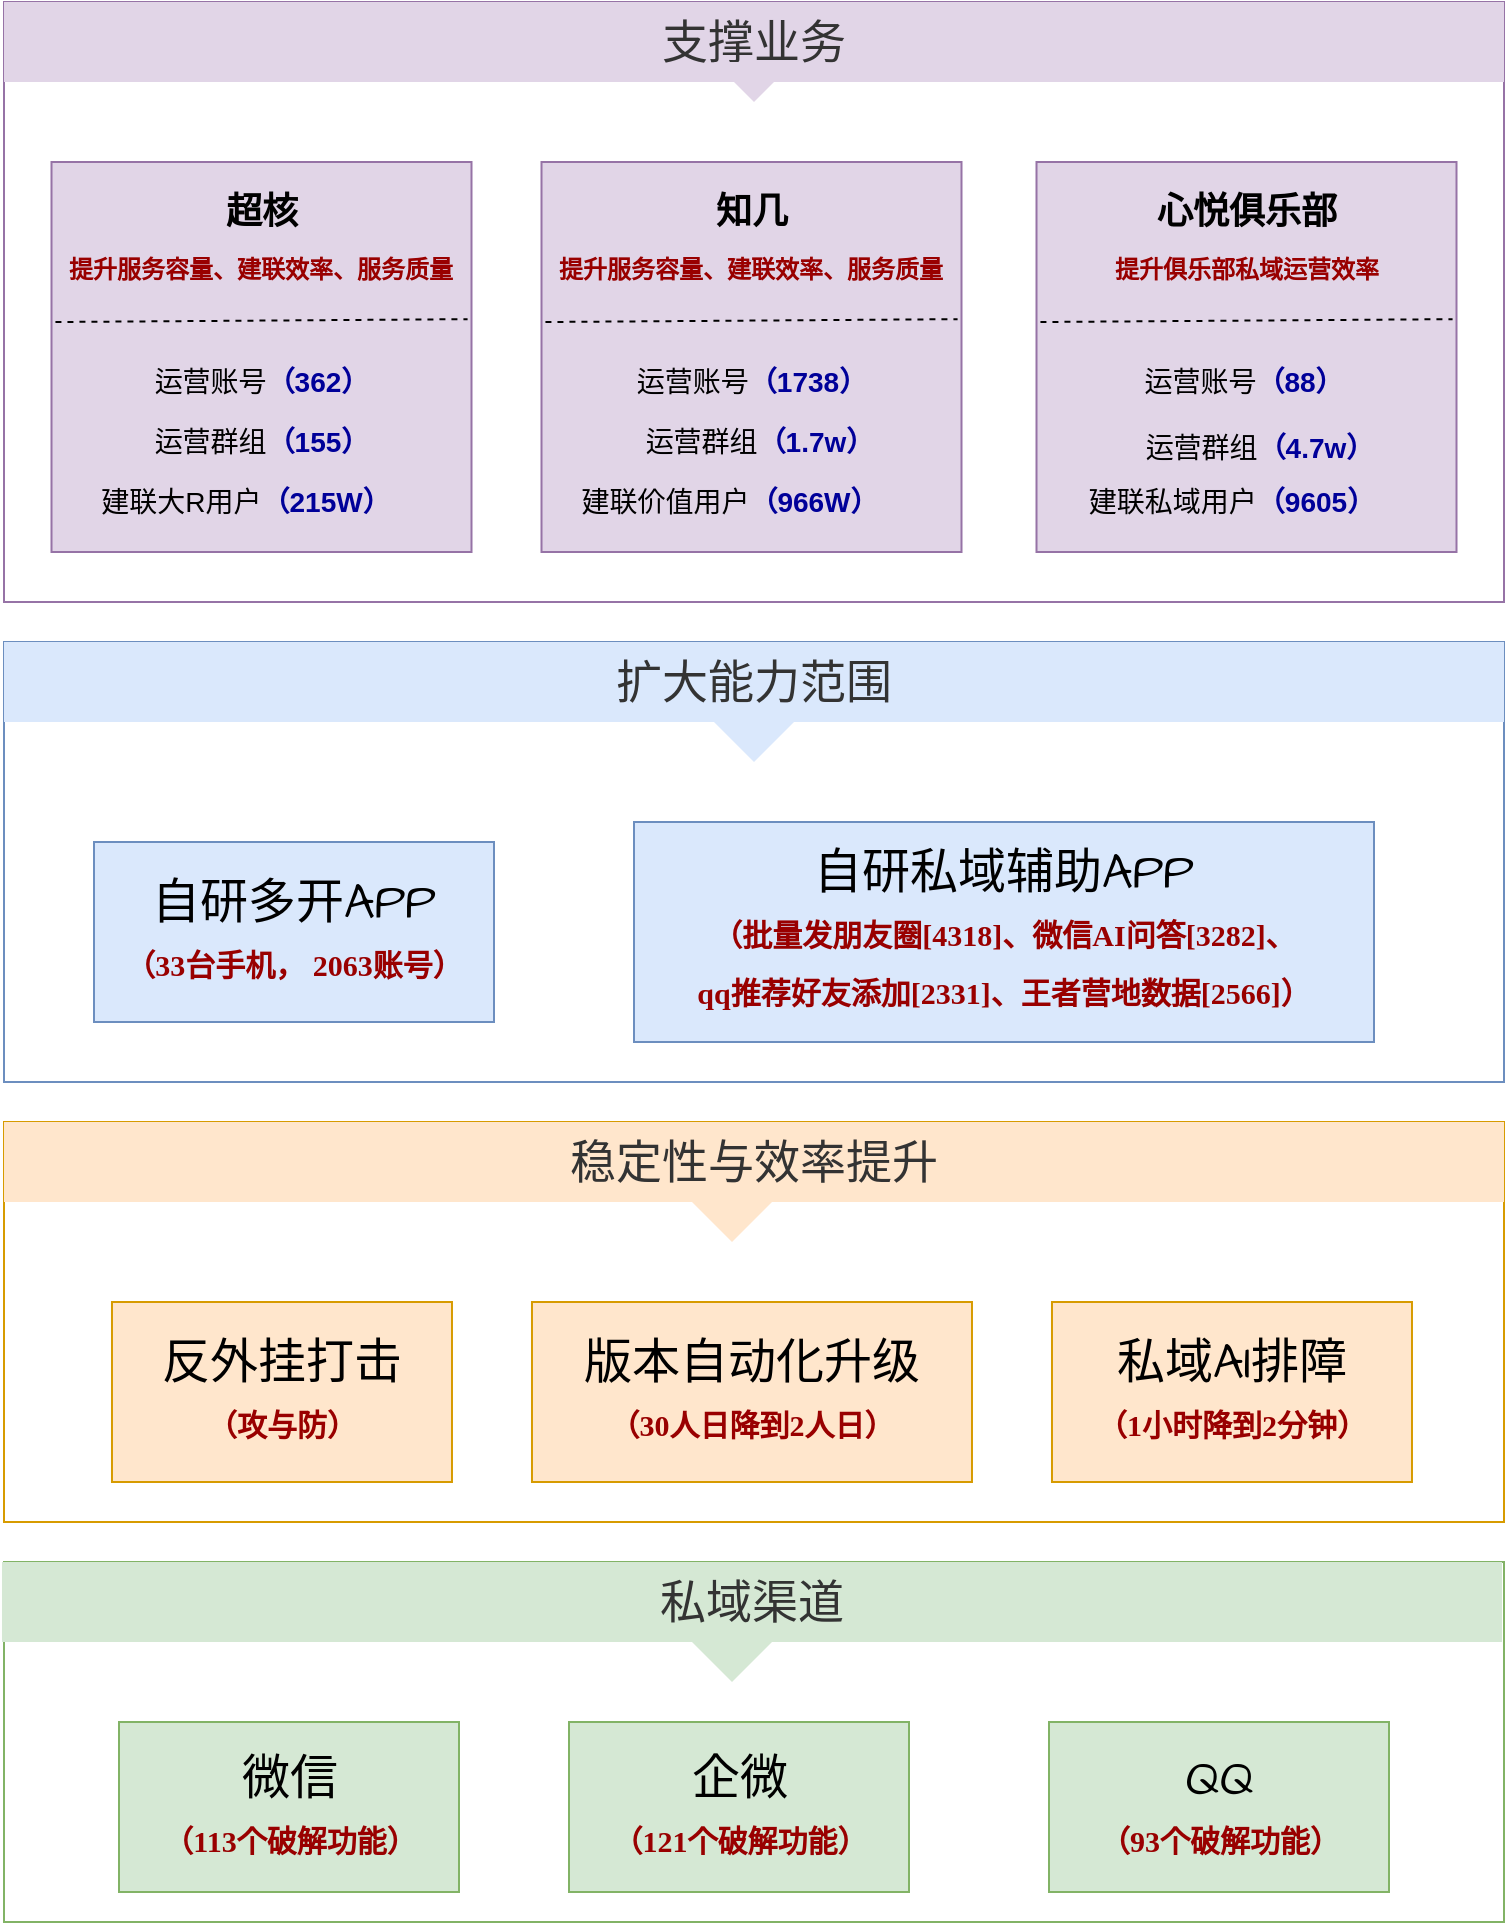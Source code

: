 <mxfile version="27.2.0">
  <diagram name="第 1 页" id="db-pMTe5nH4QFg-SLGSs">
    <mxGraphModel dx="1234" dy="1939" grid="1" gridSize="10" guides="1" tooltips="1" connect="1" arrows="1" fold="1" page="1" pageScale="1" pageWidth="827" pageHeight="1169" math="0" shadow="0">
      <root>
        <mxCell id="0" />
        <mxCell id="1" parent="0" />
        <mxCell id="Lz09PXeNm3lCibMd2Dtf-2" value="" style="rounded=0;whiteSpace=wrap;html=1;hachureGap=4;strokeColor=#82b366;align=center;verticalAlign=middle;fontFamily=Architects Daughter;fontSource=https%3A%2F%2Ffonts.googleapis.com%2Fcss%3Ffamily%3DArchitects%2BDaughter;fontSize=12;fillColor=none;" parent="1" vertex="1">
          <mxGeometry x="10" y="320" width="750" height="180" as="geometry" />
        </mxCell>
        <mxCell id="Lz09PXeNm3lCibMd2Dtf-4" value="微信&lt;br&gt;&lt;b style=&quot;color: rgb(153, 0, 0); font-family: Verdana; font-size: 15px;&quot;&gt;（113个破解功能）&lt;/b&gt;" style="rounded=0;whiteSpace=wrap;html=1;hachureGap=4;strokeColor=#82b366;align=center;verticalAlign=middle;fontFamily=Architects Daughter;fontSource=https%3A%2F%2Ffonts.googleapis.com%2Fcss%3Ffamily%3DArchitects%2BDaughter;fontSize=24;fillColor=#d5e8d4;" parent="1" vertex="1">
          <mxGeometry x="67.5" y="400" width="170" height="85" as="geometry" />
        </mxCell>
        <mxCell id="Lz09PXeNm3lCibMd2Dtf-10" value="" style="rounded=0;whiteSpace=wrap;html=1;hachureGap=4;strokeColor=#d79b00;align=center;verticalAlign=middle;fontFamily=Architects Daughter;fontSource=https%3A%2F%2Ffonts.googleapis.com%2Fcss%3Ffamily%3DArchitects%2BDaughter;fontSize=12;fillColor=none;" parent="1" vertex="1">
          <mxGeometry x="10" y="100" width="750" height="200" as="geometry" />
        </mxCell>
        <mxCell id="Lz09PXeNm3lCibMd2Dtf-11" value="反外挂打击&lt;div&gt;&lt;font face=&quot;Verdana&quot; style=&quot;font-size: 15px; color: rgb(153, 0, 0);&quot;&gt;&lt;b&gt;（攻与防）&lt;/b&gt;&lt;/font&gt;&lt;/div&gt;" style="rounded=0;whiteSpace=wrap;html=1;hachureGap=4;strokeColor=#d79b00;align=center;verticalAlign=middle;fontFamily=Architects Daughter;fontSource=https%3A%2F%2Ffonts.googleapis.com%2Fcss%3Ffamily%3DArchitects%2BDaughter;fontSize=24;fillColor=#ffe6cc;" parent="1" vertex="1">
          <mxGeometry x="63.99" y="190" width="170" height="90" as="geometry" />
        </mxCell>
        <mxCell id="Lz09PXeNm3lCibMd2Dtf-13" value="版本自动化升级&lt;div&gt;&lt;font face=&quot;Verdana&quot; style=&quot;font-size: 15px; color: rgb(153, 0, 0);&quot;&gt;&lt;b&gt;（30人日降到2人日）&lt;/b&gt;&lt;/font&gt;&lt;/div&gt;" style="rounded=0;whiteSpace=wrap;html=1;hachureGap=4;strokeColor=#d79b00;align=center;verticalAlign=middle;fontFamily=Architects Daughter;fontSource=https%3A%2F%2Ffonts.googleapis.com%2Fcss%3Ffamily%3DArchitects%2BDaughter;fontSize=24;fillColor=#ffe6cc;" parent="1" vertex="1">
          <mxGeometry x="273.99" y="190" width="220" height="90" as="geometry" />
        </mxCell>
        <mxCell id="Lz09PXeNm3lCibMd2Dtf-14" value="私域AI排障&lt;br&gt;&lt;div&gt;&lt;font face=&quot;Verdana&quot; style=&quot;font-size: 15px; color: rgb(153, 0, 0);&quot;&gt;&lt;b&gt;（1小时降到2分钟）&lt;/b&gt;&lt;/font&gt;&lt;/div&gt;" style="rounded=0;whiteSpace=wrap;html=1;hachureGap=4;strokeColor=#d79b00;align=center;verticalAlign=middle;fontFamily=Architects Daughter;fontSource=https%3A%2F%2Ffonts.googleapis.com%2Fcss%3Ffamily%3DArchitects%2BDaughter;fontSize=24;fillColor=#ffe6cc;" parent="1" vertex="1">
          <mxGeometry x="533.99" y="190" width="180" height="90" as="geometry" />
        </mxCell>
        <mxCell id="Lz09PXeNm3lCibMd2Dtf-16" value="企微&lt;br&gt;&lt;b style=&quot;color: rgb(153, 0, 0); font-family: Verdana; font-size: 15px;&quot;&gt;（121个破解功能）&lt;/b&gt;" style="rounded=0;whiteSpace=wrap;html=1;hachureGap=4;strokeColor=#82b366;align=center;verticalAlign=middle;fontFamily=Architects Daughter;fontSource=https%3A%2F%2Ffonts.googleapis.com%2Fcss%3Ffamily%3DArchitects%2BDaughter;fontSize=24;fillColor=#d5e8d4;" parent="1" vertex="1">
          <mxGeometry x="292.5" y="400" width="170" height="85" as="geometry" />
        </mxCell>
        <mxCell id="Lz09PXeNm3lCibMd2Dtf-17" value="QQ&lt;br&gt;&lt;b style=&quot;color: rgb(153, 0, 0); font-family: Verdana; font-size: 15px;&quot;&gt;（93个破解功能）&lt;/b&gt;" style="rounded=0;whiteSpace=wrap;html=1;hachureGap=4;strokeColor=#82b366;align=center;verticalAlign=middle;fontFamily=Architects Daughter;fontSource=https%3A%2F%2Ffonts.googleapis.com%2Fcss%3Ffamily%3DArchitects%2BDaughter;fontSize=24;fillColor=#d5e8d4;" parent="1" vertex="1">
          <mxGeometry x="532.5" y="400" width="170" height="85" as="geometry" />
        </mxCell>
        <mxCell id="iWFc-1cAknwyF5nsxrdl-2" value="" style="rounded=0;whiteSpace=wrap;html=1;hachureGap=4;strokeColor=#6c8ebf;align=center;verticalAlign=middle;fontFamily=Architects Daughter;fontSource=https%3A%2F%2Ffonts.googleapis.com%2Fcss%3Ffamily%3DArchitects%2BDaughter;fontSize=12;fillColor=default;" vertex="1" parent="1">
          <mxGeometry x="10" y="-140" width="750" height="220" as="geometry" />
        </mxCell>
        <mxCell id="iWFc-1cAknwyF5nsxrdl-3" value="自研多开APP&lt;br&gt;&lt;div&gt;&lt;font face=&quot;Verdana&quot; style=&quot;font-size: 15px; color: rgb(153, 0, 0);&quot;&gt;&lt;b&gt;（33台手机， 2063账号）&lt;/b&gt;&lt;/font&gt;&lt;/div&gt;" style="rounded=0;whiteSpace=wrap;html=1;hachureGap=4;strokeColor=#6c8ebf;align=center;verticalAlign=middle;fontFamily=Architects Daughter;fontSource=https%3A%2F%2Ffonts.googleapis.com%2Fcss%3Ffamily%3DArchitects%2BDaughter;fontSize=24;fillColor=#dae8fc;" vertex="1" parent="1">
          <mxGeometry x="55.0" y="-40" width="200" height="90" as="geometry" />
        </mxCell>
        <mxCell id="iWFc-1cAknwyF5nsxrdl-4" value="自研私域辅助APP&lt;br&gt;&lt;div&gt;&lt;font face=&quot;Verdana&quot; style=&quot;font-size: 15px; color: rgb(153, 0, 0);&quot;&gt;&lt;b&gt;（批量发朋友圈[4318]、微信AI问答[3282]、&lt;br&gt;qq推荐好友添加[2331]、王者营地数据[2566]）&lt;/b&gt;&lt;/font&gt;&lt;/div&gt;" style="rounded=0;whiteSpace=wrap;html=1;hachureGap=4;strokeColor=#6c8ebf;align=center;verticalAlign=middle;fontFamily=Architects Daughter;fontSource=https%3A%2F%2Ffonts.googleapis.com%2Fcss%3Ffamily%3DArchitects%2BDaughter;fontSize=24;fillColor=#dae8fc;" vertex="1" parent="1">
          <mxGeometry x="325" y="-50" width="370" height="110" as="geometry" />
        </mxCell>
        <mxCell id="iWFc-1cAknwyF5nsxrdl-7" value="" style="rounded=0;whiteSpace=wrap;html=1;hachureGap=4;strokeColor=#9673a6;align=center;verticalAlign=middle;fontFamily=Architects Daughter;fontSource=https%3A%2F%2Ffonts.googleapis.com%2Fcss%3Ffamily%3DArchitects%2BDaughter;fontSize=12;fillColor=none;strokeWidth=1;" vertex="1" parent="1">
          <mxGeometry x="10" y="-460" width="750" height="300" as="geometry" />
        </mxCell>
        <mxCell id="iWFc-1cAknwyF5nsxrdl-9" value="&lt;br&gt;&lt;div&gt;&lt;br&gt;&lt;/div&gt;" style="rounded=0;whiteSpace=wrap;html=1;hachureGap=4;strokeColor=#9673a6;align=center;verticalAlign=middle;fontFamily=Architects Daughter;fontSource=https%3A%2F%2Ffonts.googleapis.com%2Fcss%3Ffamily%3DArchitects%2BDaughter;fontSize=24;fillColor=#e1d5e7;" vertex="1" parent="1">
          <mxGeometry x="33.75" y="-380" width="210" height="195" as="geometry" />
        </mxCell>
        <mxCell id="iWFc-1cAknwyF5nsxrdl-10" value="超核" style="text;html=1;align=center;verticalAlign=middle;whiteSpace=wrap;rounded=0;fontFamily=Helvetica;fontSize=18;fontStyle=1" vertex="1" parent="1">
          <mxGeometry x="108.75" y="-370" width="60" height="30" as="geometry" />
        </mxCell>
        <mxCell id="iWFc-1cAknwyF5nsxrdl-11" value="提升服务容量、建联效率、服务质量" style="text;html=1;align=center;verticalAlign=middle;whiteSpace=wrap;rounded=0;fontFamily=Architects Daughter;fontSource=https%3A%2F%2Ffonts.googleapis.com%2Fcss%3Ffamily%3DArchitects%2BDaughter;fontStyle=1;fontColor=#990000;" vertex="1" parent="1">
          <mxGeometry x="31.25" y="-340" width="215" height="30" as="geometry" />
        </mxCell>
        <mxCell id="iWFc-1cAknwyF5nsxrdl-12" value="" style="endArrow=none;html=1;rounded=0;hachureGap=4;fontFamily=Architects Daughter;fontSource=https%3A%2F%2Ffonts.googleapis.com%2Fcss%3Ffamily%3DArchitects%2BDaughter;dashed=1;entryX=1.017;entryY=0.449;entryDx=0;entryDy=0;entryPerimeter=0;" edge="1" parent="1">
          <mxGeometry width="50" height="50" relative="1" as="geometry">
            <mxPoint x="35.72" y="-300" as="sourcePoint" />
            <mxPoint x="241.79" y="-301.425" as="targetPoint" />
          </mxGeometry>
        </mxCell>
        <mxCell id="iWFc-1cAknwyF5nsxrdl-24" value="运营账号&lt;font style=&quot;color: rgb(0, 0, 153);&quot;&gt;&lt;b style=&quot;&quot;&gt;（362）&lt;/b&gt;&lt;/font&gt;" style="text;html=1;align=center;verticalAlign=middle;whiteSpace=wrap;rounded=0;fontFamily=Helvetica;fontSize=14;" vertex="1" parent="1">
          <mxGeometry x="73.75" y="-285" width="130" height="30" as="geometry" />
        </mxCell>
        <mxCell id="iWFc-1cAknwyF5nsxrdl-25" value="建联大R用户&lt;font style=&quot;color: rgb(0, 0, 153);&quot;&gt;&lt;b style=&quot;&quot;&gt;（215W）&lt;/b&gt;&lt;/font&gt;" style="text;html=1;align=center;verticalAlign=middle;whiteSpace=wrap;rounded=0;fontFamily=Helvetica;fontSize=14;" vertex="1" parent="1">
          <mxGeometry x="46.25" y="-225" width="170" height="30" as="geometry" />
        </mxCell>
        <mxCell id="iWFc-1cAknwyF5nsxrdl-26" value="运营群组&lt;font style=&quot;color: rgb(0, 0, 153);&quot;&gt;&lt;b style=&quot;&quot;&gt;（155）&lt;/b&gt;&lt;/font&gt;" style="text;html=1;align=center;verticalAlign=middle;whiteSpace=wrap;rounded=0;fontFamily=Helvetica;fontSize=14;" vertex="1" parent="1">
          <mxGeometry x="53.75" y="-255" width="170" height="30" as="geometry" />
        </mxCell>
        <mxCell id="iWFc-1cAknwyF5nsxrdl-28" value="&lt;br&gt;&lt;div&gt;&lt;br&gt;&lt;/div&gt;" style="rounded=0;whiteSpace=wrap;html=1;hachureGap=4;strokeColor=#9673a6;align=center;verticalAlign=middle;fontFamily=Architects Daughter;fontSource=https%3A%2F%2Ffonts.googleapis.com%2Fcss%3Ffamily%3DArchitects%2BDaughter;fontSize=24;fillColor=#e1d5e7;" vertex="1" parent="1">
          <mxGeometry x="278.75" y="-380" width="210" height="195" as="geometry" />
        </mxCell>
        <mxCell id="iWFc-1cAknwyF5nsxrdl-29" value="知几" style="text;html=1;align=center;verticalAlign=middle;whiteSpace=wrap;rounded=0;fontFamily=Helvetica;fontSize=18;fontStyle=1" vertex="1" parent="1">
          <mxGeometry x="353.75" y="-370" width="60" height="30" as="geometry" />
        </mxCell>
        <mxCell id="iWFc-1cAknwyF5nsxrdl-30" value="提升服务容量、建联效率、服务质量" style="text;html=1;align=center;verticalAlign=middle;whiteSpace=wrap;rounded=0;fontFamily=Architects Daughter;fontSource=https%3A%2F%2Ffonts.googleapis.com%2Fcss%3Ffamily%3DArchitects%2BDaughter;fontStyle=1;fontColor=#990000;" vertex="1" parent="1">
          <mxGeometry x="276.25" y="-340" width="215" height="30" as="geometry" />
        </mxCell>
        <mxCell id="iWFc-1cAknwyF5nsxrdl-31" value="" style="endArrow=none;html=1;rounded=0;hachureGap=4;fontFamily=Architects Daughter;fontSource=https%3A%2F%2Ffonts.googleapis.com%2Fcss%3Ffamily%3DArchitects%2BDaughter;dashed=1;entryX=1.017;entryY=0.449;entryDx=0;entryDy=0;entryPerimeter=0;" edge="1" parent="1">
          <mxGeometry width="50" height="50" relative="1" as="geometry">
            <mxPoint x="280.72" y="-300" as="sourcePoint" />
            <mxPoint x="486.79" y="-301.425" as="targetPoint" />
          </mxGeometry>
        </mxCell>
        <mxCell id="iWFc-1cAknwyF5nsxrdl-32" value="运营账号&lt;font style=&quot;color: rgb(0, 0, 153);&quot;&gt;&lt;b style=&quot;&quot;&gt;（1738）&lt;/b&gt;&lt;/font&gt;" style="text;html=1;align=center;verticalAlign=middle;whiteSpace=wrap;rounded=0;fontFamily=Helvetica;fontSize=14;" vertex="1" parent="1">
          <mxGeometry x="318.75" y="-285" width="130" height="30" as="geometry" />
        </mxCell>
        <mxCell id="iWFc-1cAknwyF5nsxrdl-33" value="建联价值用户&lt;font style=&quot;color: rgb(0, 0, 153);&quot;&gt;&lt;b style=&quot;&quot;&gt;（966W）&lt;/b&gt;&lt;/font&gt;" style="text;html=1;align=center;verticalAlign=middle;whiteSpace=wrap;rounded=0;fontFamily=Helvetica;fontSize=14;" vertex="1" parent="1">
          <mxGeometry x="287.74" y="-225" width="170" height="30" as="geometry" />
        </mxCell>
        <mxCell id="iWFc-1cAknwyF5nsxrdl-34" value="运营群组&lt;font style=&quot;color: rgb(0, 0, 153);&quot;&gt;&lt;b style=&quot;&quot;&gt;（1.7w）&lt;/b&gt;&lt;/font&gt;" style="text;html=1;align=center;verticalAlign=middle;whiteSpace=wrap;rounded=0;fontFamily=Helvetica;fontSize=14;" vertex="1" parent="1">
          <mxGeometry x="302.74" y="-255" width="170" height="30" as="geometry" />
        </mxCell>
        <mxCell id="iWFc-1cAknwyF5nsxrdl-35" value="&lt;br&gt;&lt;div&gt;&lt;br&gt;&lt;/div&gt;" style="rounded=0;whiteSpace=wrap;html=1;hachureGap=4;strokeColor=#9673a6;align=center;verticalAlign=middle;fontFamily=Architects Daughter;fontSource=https%3A%2F%2Ffonts.googleapis.com%2Fcss%3Ffamily%3DArchitects%2BDaughter;fontSize=24;fillColor=#e1d5e7;" vertex="1" parent="1">
          <mxGeometry x="526.25" y="-380" width="210" height="195" as="geometry" />
        </mxCell>
        <mxCell id="iWFc-1cAknwyF5nsxrdl-36" value="心悦俱乐部" style="text;html=1;align=center;verticalAlign=middle;whiteSpace=wrap;rounded=0;fontFamily=Helvetica;fontSize=18;fontStyle=1" vertex="1" parent="1">
          <mxGeometry x="585" y="-370" width="92.5" height="30" as="geometry" />
        </mxCell>
        <mxCell id="iWFc-1cAknwyF5nsxrdl-37" value="提升俱乐部私域运营效率" style="text;html=1;align=center;verticalAlign=middle;whiteSpace=wrap;rounded=0;fontFamily=Architects Daughter;fontSource=https%3A%2F%2Ffonts.googleapis.com%2Fcss%3Ffamily%3DArchitects%2BDaughter;fontStyle=1;fontColor=#990000;" vertex="1" parent="1">
          <mxGeometry x="523.75" y="-340" width="215" height="30" as="geometry" />
        </mxCell>
        <mxCell id="iWFc-1cAknwyF5nsxrdl-38" value="" style="endArrow=none;html=1;rounded=0;hachureGap=4;fontFamily=Architects Daughter;fontSource=https%3A%2F%2Ffonts.googleapis.com%2Fcss%3Ffamily%3DArchitects%2BDaughter;dashed=1;entryX=1.017;entryY=0.449;entryDx=0;entryDy=0;entryPerimeter=0;" edge="1" parent="1">
          <mxGeometry width="50" height="50" relative="1" as="geometry">
            <mxPoint x="528.22" y="-300" as="sourcePoint" />
            <mxPoint x="734.29" y="-301.425" as="targetPoint" />
          </mxGeometry>
        </mxCell>
        <mxCell id="iWFc-1cAknwyF5nsxrdl-39" value="运营账号&lt;font style=&quot;color: rgb(0, 0, 153);&quot;&gt;&lt;b style=&quot;&quot;&gt;（88）&lt;/b&gt;&lt;/font&gt;" style="text;html=1;align=center;verticalAlign=middle;whiteSpace=wrap;rounded=0;fontFamily=Helvetica;fontSize=14;" vertex="1" parent="1">
          <mxGeometry x="564.75" y="-285" width="130" height="30" as="geometry" />
        </mxCell>
        <mxCell id="iWFc-1cAknwyF5nsxrdl-40" value="建联私域用户&lt;font style=&quot;color: rgb(0, 0, 153);&quot;&gt;&lt;b style=&quot;&quot;&gt;（9605）&lt;/b&gt;&lt;/font&gt;" style="text;html=1;align=center;verticalAlign=middle;whiteSpace=wrap;rounded=0;fontFamily=Helvetica;fontSize=14;" vertex="1" parent="1">
          <mxGeometry x="538.75" y="-225" width="170" height="30" as="geometry" />
        </mxCell>
        <mxCell id="iWFc-1cAknwyF5nsxrdl-41" value="运营群组&lt;font style=&quot;color: rgb(0, 0, 153);&quot;&gt;&lt;b style=&quot;&quot;&gt;（4.7w）&lt;/b&gt;&lt;/font&gt;" style="text;html=1;align=center;verticalAlign=middle;whiteSpace=wrap;rounded=0;fontFamily=Helvetica;fontSize=14;" vertex="1" parent="1">
          <mxGeometry x="552.75" y="-250" width="170" height="25" as="geometry" />
        </mxCell>
        <mxCell id="iWFc-1cAknwyF5nsxrdl-42" value="&lt;font style=&quot;color: rgb(51, 51, 51); font-size: 23px;&quot;&gt;支撑业务&lt;/font&gt;" style="text;html=1;align=center;verticalAlign=middle;whiteSpace=wrap;rounded=0;fontFamily=Helvetica;fontSize=24;fillColor=#e1d5e7;strokeColor=none;" vertex="1" parent="1">
          <mxGeometry x="10" y="-460" width="750" height="40" as="geometry" />
        </mxCell>
        <mxCell id="iWFc-1cAknwyF5nsxrdl-43" value="" style="triangle;whiteSpace=wrap;html=1;hachureGap=4;fontFamily=Architects Daughter;fontSource=https%3A%2F%2Ffonts.googleapis.com%2Fcss%3Ffamily%3DArchitects%2BDaughter;fillColor=#e1d5e7;strokeColor=none;rotation=90;" vertex="1" parent="1">
          <mxGeometry x="375" y="-440" width="20" height="40" as="geometry" />
        </mxCell>
        <mxCell id="iWFc-1cAknwyF5nsxrdl-47" value="&lt;font style=&quot;color: rgb(51, 51, 51); font-size: 23px;&quot;&gt;扩大能力范围&lt;/font&gt;" style="text;html=1;align=center;verticalAlign=middle;whiteSpace=wrap;rounded=0;fontFamily=Helvetica;fontSize=24;fillColor=#dae8fc;strokeColor=none;" vertex="1" parent="1">
          <mxGeometry x="10" y="-140" width="750" height="40" as="geometry" />
        </mxCell>
        <mxCell id="iWFc-1cAknwyF5nsxrdl-48" value="" style="triangle;whiteSpace=wrap;html=1;hachureGap=4;fontFamily=Architects Daughter;fontSource=https%3A%2F%2Ffonts.googleapis.com%2Fcss%3Ffamily%3DArchitects%2BDaughter;fillColor=#dae8fc;strokeColor=none;rotation=90;" vertex="1" parent="1">
          <mxGeometry x="375" y="-110" width="20" height="40" as="geometry" />
        </mxCell>
        <mxCell id="iWFc-1cAknwyF5nsxrdl-52" value="&lt;font style=&quot;color: rgb(51, 51, 51); font-size: 23px;&quot;&gt;稳定性与效率提升&lt;/font&gt;" style="text;html=1;align=center;verticalAlign=middle;whiteSpace=wrap;rounded=0;fontFamily=Helvetica;fontSize=24;fillColor=#ffe6cc;strokeColor=none;" vertex="1" parent="1">
          <mxGeometry x="10" y="100" width="750" height="40" as="geometry" />
        </mxCell>
        <mxCell id="iWFc-1cAknwyF5nsxrdl-53" value="" style="triangle;whiteSpace=wrap;html=1;hachureGap=4;fontFamily=Architects Daughter;fontSource=https%3A%2F%2Ffonts.googleapis.com%2Fcss%3Ffamily%3DArchitects%2BDaughter;fillColor=#ffe6cc;strokeColor=none;rotation=90;" vertex="1" parent="1">
          <mxGeometry x="363.99" y="130" width="20" height="40" as="geometry" />
        </mxCell>
        <mxCell id="iWFc-1cAknwyF5nsxrdl-54" value="&lt;font style=&quot;color: rgb(51, 51, 51); font-size: 23px;&quot;&gt;私域渠道&lt;/font&gt;" style="text;html=1;align=center;verticalAlign=middle;whiteSpace=wrap;rounded=0;fontFamily=Helvetica;fontSize=24;fillColor=#d5e8d4;strokeColor=none;" vertex="1" parent="1">
          <mxGeometry x="8.99" y="320" width="750" height="40" as="geometry" />
        </mxCell>
        <mxCell id="iWFc-1cAknwyF5nsxrdl-55" value="" style="triangle;whiteSpace=wrap;html=1;hachureGap=4;fontFamily=Architects Daughter;fontSource=https%3A%2F%2Ffonts.googleapis.com%2Fcss%3Ffamily%3DArchitects%2BDaughter;fillColor=#d5e8d4;strokeColor=none;rotation=90;" vertex="1" parent="1">
          <mxGeometry x="363.99" y="350" width="20" height="40" as="geometry" />
        </mxCell>
      </root>
    </mxGraphModel>
  </diagram>
</mxfile>
